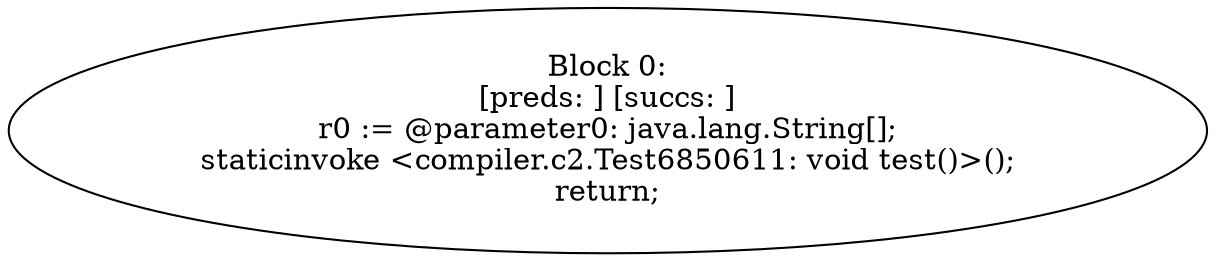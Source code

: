 digraph "unitGraph" {
    "Block 0:
[preds: ] [succs: ]
r0 := @parameter0: java.lang.String[];
staticinvoke <compiler.c2.Test6850611: void test()>();
return;
"
}
